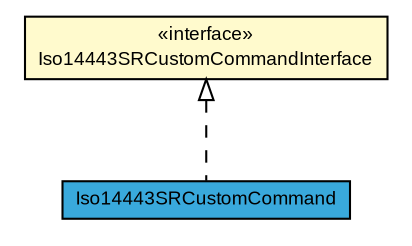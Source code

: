 #!/usr/local/bin/dot
#
# Class diagram 
# Generated by UMLGraph version R5_7_2-3-gee82a7 (http://www.umlgraph.org/)
#

digraph G {
	edge [fontname="arial",fontsize=10,labelfontname="arial",labelfontsize=10];
	node [fontname="arial",fontsize=10,shape=plaintext];
	nodesep=0.25;
	ranksep=0.5;
	// com.st.st25sdk.command.Iso14443SRCustomCommandInterface
	c7139 [label=<<table title="com.st.st25sdk.command.Iso14443SRCustomCommandInterface" border="0" cellborder="1" cellspacing="0" cellpadding="2" port="p" bgcolor="lemonChiffon" href="./Iso14443SRCustomCommandInterface.html">
		<tr><td><table border="0" cellspacing="0" cellpadding="1">
<tr><td align="center" balign="center"> &#171;interface&#187; </td></tr>
<tr><td align="center" balign="center"> Iso14443SRCustomCommandInterface </td></tr>
		</table></td></tr>
		</table>>, URL="./Iso14443SRCustomCommandInterface.html", fontname="arial", fontcolor="black", fontsize=9.0];
	// com.st.st25sdk.command.Iso14443SRCustomCommand
	c7140 [label=<<table title="com.st.st25sdk.command.Iso14443SRCustomCommand" border="0" cellborder="1" cellspacing="0" cellpadding="2" port="p" bgcolor="#39a9dc" href="./Iso14443SRCustomCommand.html">
		<tr><td><table border="0" cellspacing="0" cellpadding="1">
<tr><td align="center" balign="center"> Iso14443SRCustomCommand </td></tr>
		</table></td></tr>
		</table>>, URL="./Iso14443SRCustomCommand.html", fontname="arial", fontcolor="black", fontsize=9.0];
	//com.st.st25sdk.command.Iso14443SRCustomCommand implements com.st.st25sdk.command.Iso14443SRCustomCommandInterface
	c7139:p -> c7140:p [dir=back,arrowtail=empty,style=dashed];
}

